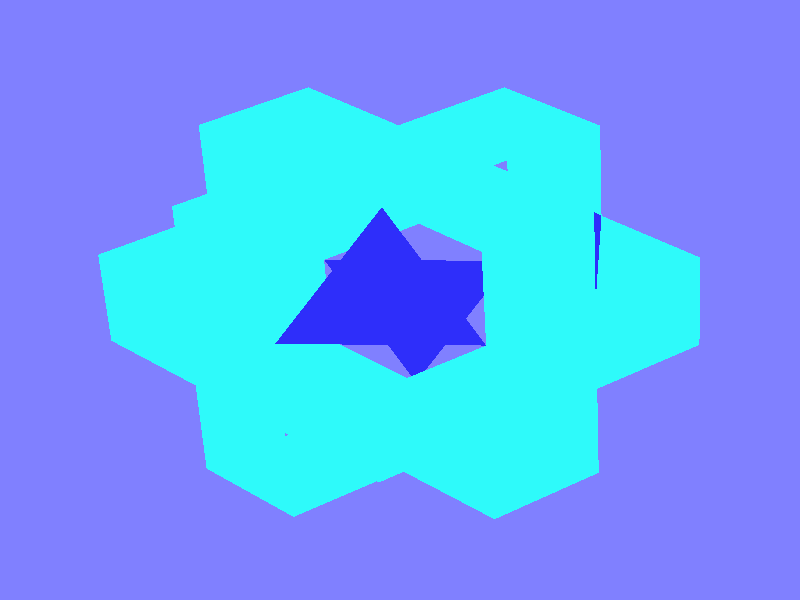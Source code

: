  camera {
    up <0,16.800001,0>
    right <16.800001,0,0>
    direction<0,0,-70.000000>
    location <30.317242,26.983345,24.372477>
    sky  <-0.409823,0.820474,-0.398584>
    look_at  <-14.510086,-12.914455,-11.664871>
  }

light_source {
  <43938.568234,81915.241480,36868.840456>
  color rgb< 0.7,0.7,0.7 >
  }

background { color rgb <0.500000,0.500000,1.000000>}

#declare C0 = texture {
    pigment { color rgb<0.980000,0.980000,0.980000>}
    finish { ambient 0.2 diffuse 0.9 }
  }
#declare C1 = texture {
    pigment { color rgb<0.980000,0.180000,0.180000>}
    finish { ambient 0.2 diffuse 0.9 }
  }
#declare C2 = texture {
    pigment { color rgb<0.180000,0.980000,0.180000>}
    finish { ambient 0.2 diffuse 0.9 }
  }
#declare C3 = texture {
    pigment { color rgb<0.180000,0.180000,0.980000>}
    finish { ambient 0.2 diffuse 0.9 }
  }
#declare C4 = texture {
    pigment { color rgb<0.980000,0.980000,0.180000>}
    finish { ambient 0.2 diffuse 0.9 }
  }
#declare C5 = texture {
    pigment { color rgb<0.980000,0.180000,0.980000>}
    finish { ambient 0.2 diffuse 0.9 }
  }
#declare C6 = texture {
    pigment { color rgb<0.180000,0.980000,0.980000>}
    finish { ambient 0.2 diffuse 0.9 }
  }
#declare C7 = texture {
    pigment { color rgb<0.980000,0.580000,0.580000>}
    finish { ambient 0.2 diffuse 0.9 }
  }
#declare C8 = texture {
    pigment { color rgb<0.580000,0.980000,0.580000>}
    finish { ambient 0.2 diffuse 0.9 }
  }
#declare C9 = texture {
    pigment { color rgb<0.580000,0.580000,0.980000>}
    finish { ambient 0.2 diffuse 0.9 }
  }
#declare C10 = texture {
    pigment { color rgb<0.580000,0.580000,0.580000>}
    finish { ambient 0.2 diffuse 0.9 }
  }
#declare C11 = texture {
    pigment { color rgb<0.180000,0.180000,0.180000>}
    finish { ambient 0.2 diffuse 0.9 }
  }
mesh {
triangle{<-3.000000,-1.000000,3.000000>,<-3.000000,1.000000,3.000000>,<3.000000,1.000000,3.000000> texture{C6}}
triangle{<-3.000000,-1.000000,3.000000>,<3.000000,1.000000,3.000000>,<3.000000,-1.000000,3.000000> texture{C6}}
triangle{<-1.000000,-3.000000,3.000000>,<-1.000000,3.000000,3.000000>,<1.000000,-3.000000,3.000000> texture{C6}}
triangle{<-1.000000,3.000000,3.000000>,<1.000000,3.000000,3.000000>,<1.000000,-3.000000,3.000000> texture{C6}}
triangle{<-1.000000,3.000000,3.000000>,<1.000000,3.000000,3.000000>,<1.000000,3.000000,-3.000000> texture{C6}}
triangle{<-1.000000,3.000000,3.000000>,<1.000000,3.000000,-3.000000>,<-1.000000,3.000000,-3.000000> texture{C6}}
triangle{<3.000000,3.000000,1.000000>,<3.000000,3.000000,-1.000000>,<-3.000000,3.000000,1.000000> texture{C6}}
triangle{<3.000000,3.000000,-1.000000>,<-3.000000,3.000000,-1.000000>,<-3.000000,3.000000,1.000000> texture{C6}}
triangle{<-3.000000,-3.000000,1.000000>,<-3.000000,-3.000000,-1.000000>,<-3.000000,3.000000,1.000000> texture{C6}}
triangle{<-3.000000,-3.000000,-1.000000>,<-3.000000,3.000000,-1.000000>,<-3.000000,3.000000,1.000000> texture{C6}}
triangle{<-3.000000,-1.000000,3.000000>,<-3.000000,1.000000,3.000000>,<-3.000000,-1.000000,-3.000000> texture{C6}}
triangle{<-3.000000,1.000000,3.000000>,<-3.000000,1.000000,-3.000000>,<-3.000000,-1.000000,-3.000000> texture{C6}}
triangle{<3.000000,-1.000000,-3.000000>,<-3.000000,1.000000,-3.000000>,<-3.000000,-1.000000,-3.000000> texture{C6}}
triangle{<3.000000,1.000000,-3.000000>,<3.000000,-1.000000,-3.000000>,<-3.000000,1.000000,-3.000000> texture{C6}}
triangle{<-1.000000,-3.000000,-3.000000>,<1.000000,3.000000,-3.000000>,<-1.000000,3.000000,-3.000000> texture{C6}}
triangle{<-1.000000,-3.000000,-3.000000>,<1.000000,-3.000000,-3.000000>,<1.000000,3.000000,-3.000000> texture{C6}}
triangle{<-1.000000,-3.000000,3.000000>,<1.000000,-3.000000,3.000000>,<-1.000000,-3.000000,-3.000000> texture{C6}}
triangle{<1.000000,-3.000000,3.000000>,<-1.000000,-3.000000,-3.000000>,<1.000000,-3.000000,-3.000000> texture{C6}}
triangle{<-3.000000,-3.000000,-1.000000>,<3.000000,-3.000000,-1.000000>,<3.000000,-3.000000,1.000000> texture{C6}}
triangle{<-3.000000,-3.000000,1.000000>,<-3.000000,-3.000000,-1.000000>,<3.000000,-3.000000,1.000000> texture{C6}}
triangle{<3.000000,-3.000000,-1.000000>,<3.000000,-3.000000,1.000000>,<3.000000,3.000000,1.000000> texture{C6}}
triangle{<3.000000,-3.000000,-1.000000>,<3.000000,3.000000,1.000000>,<3.000000,3.000000,-1.000000> texture{C6}}
triangle{<3.000000,-1.000000,3.000000>,<3.000000,1.000000,-3.000000>,<3.000000,-1.000000,-3.000000> texture{C6}}
triangle{<3.000000,1.000000,3.000000>,<3.000000,-1.000000,3.000000>,<3.000000,1.000000,-3.000000> texture{C6}}
triangle{<-1.000000,-1.000000,3.000000>,<-1.000000,-3.000000,1.000000>,<-3.000000,-1.000000,1.000000> texture{C3}}
triangle{<-1.000000,1.000000,3.000000>,<-1.000000,3.000000,1.000000>,<-3.000000,1.000000,1.000000> texture{C3}}
triangle{<1.000000,1.000000,3.000000>,<3.000000,1.000000,1.000000>,<1.000000,3.000000,1.000000> texture{C3}}
triangle{<1.000000,-1.000000,3.000000>,<1.000000,-3.000000,1.000000>,<3.000000,-1.000000,1.000000> texture{C3}}
triangle{<1.000000,-3.000000,-1.000000>,<3.000000,-1.000000,-1.000000>,<1.000000,-1.000000,-3.000000> texture{C3}}
triangle{<3.000000,1.000000,-1.000000>,<1.000000,1.000000,-3.000000>,<1.000000,3.000000,-1.000000> texture{C3}}
triangle{<-1.000000,1.000000,-3.000000>,<-1.000000,3.000000,-1.000000>,<-3.000000,1.000000,-1.000000> texture{C3}}
triangle{<-1.000000,-3.000000,-1.000000>,<-1.000000,-1.000000,-3.000000>,<-3.000000,-1.000000,-1.000000> texture{C3}}
  texture{
  pigment { color rgb<0.9, 0.9, 0.9> }
  finish { ambient 0.2 diffuse 0.7 }
     }
  }

